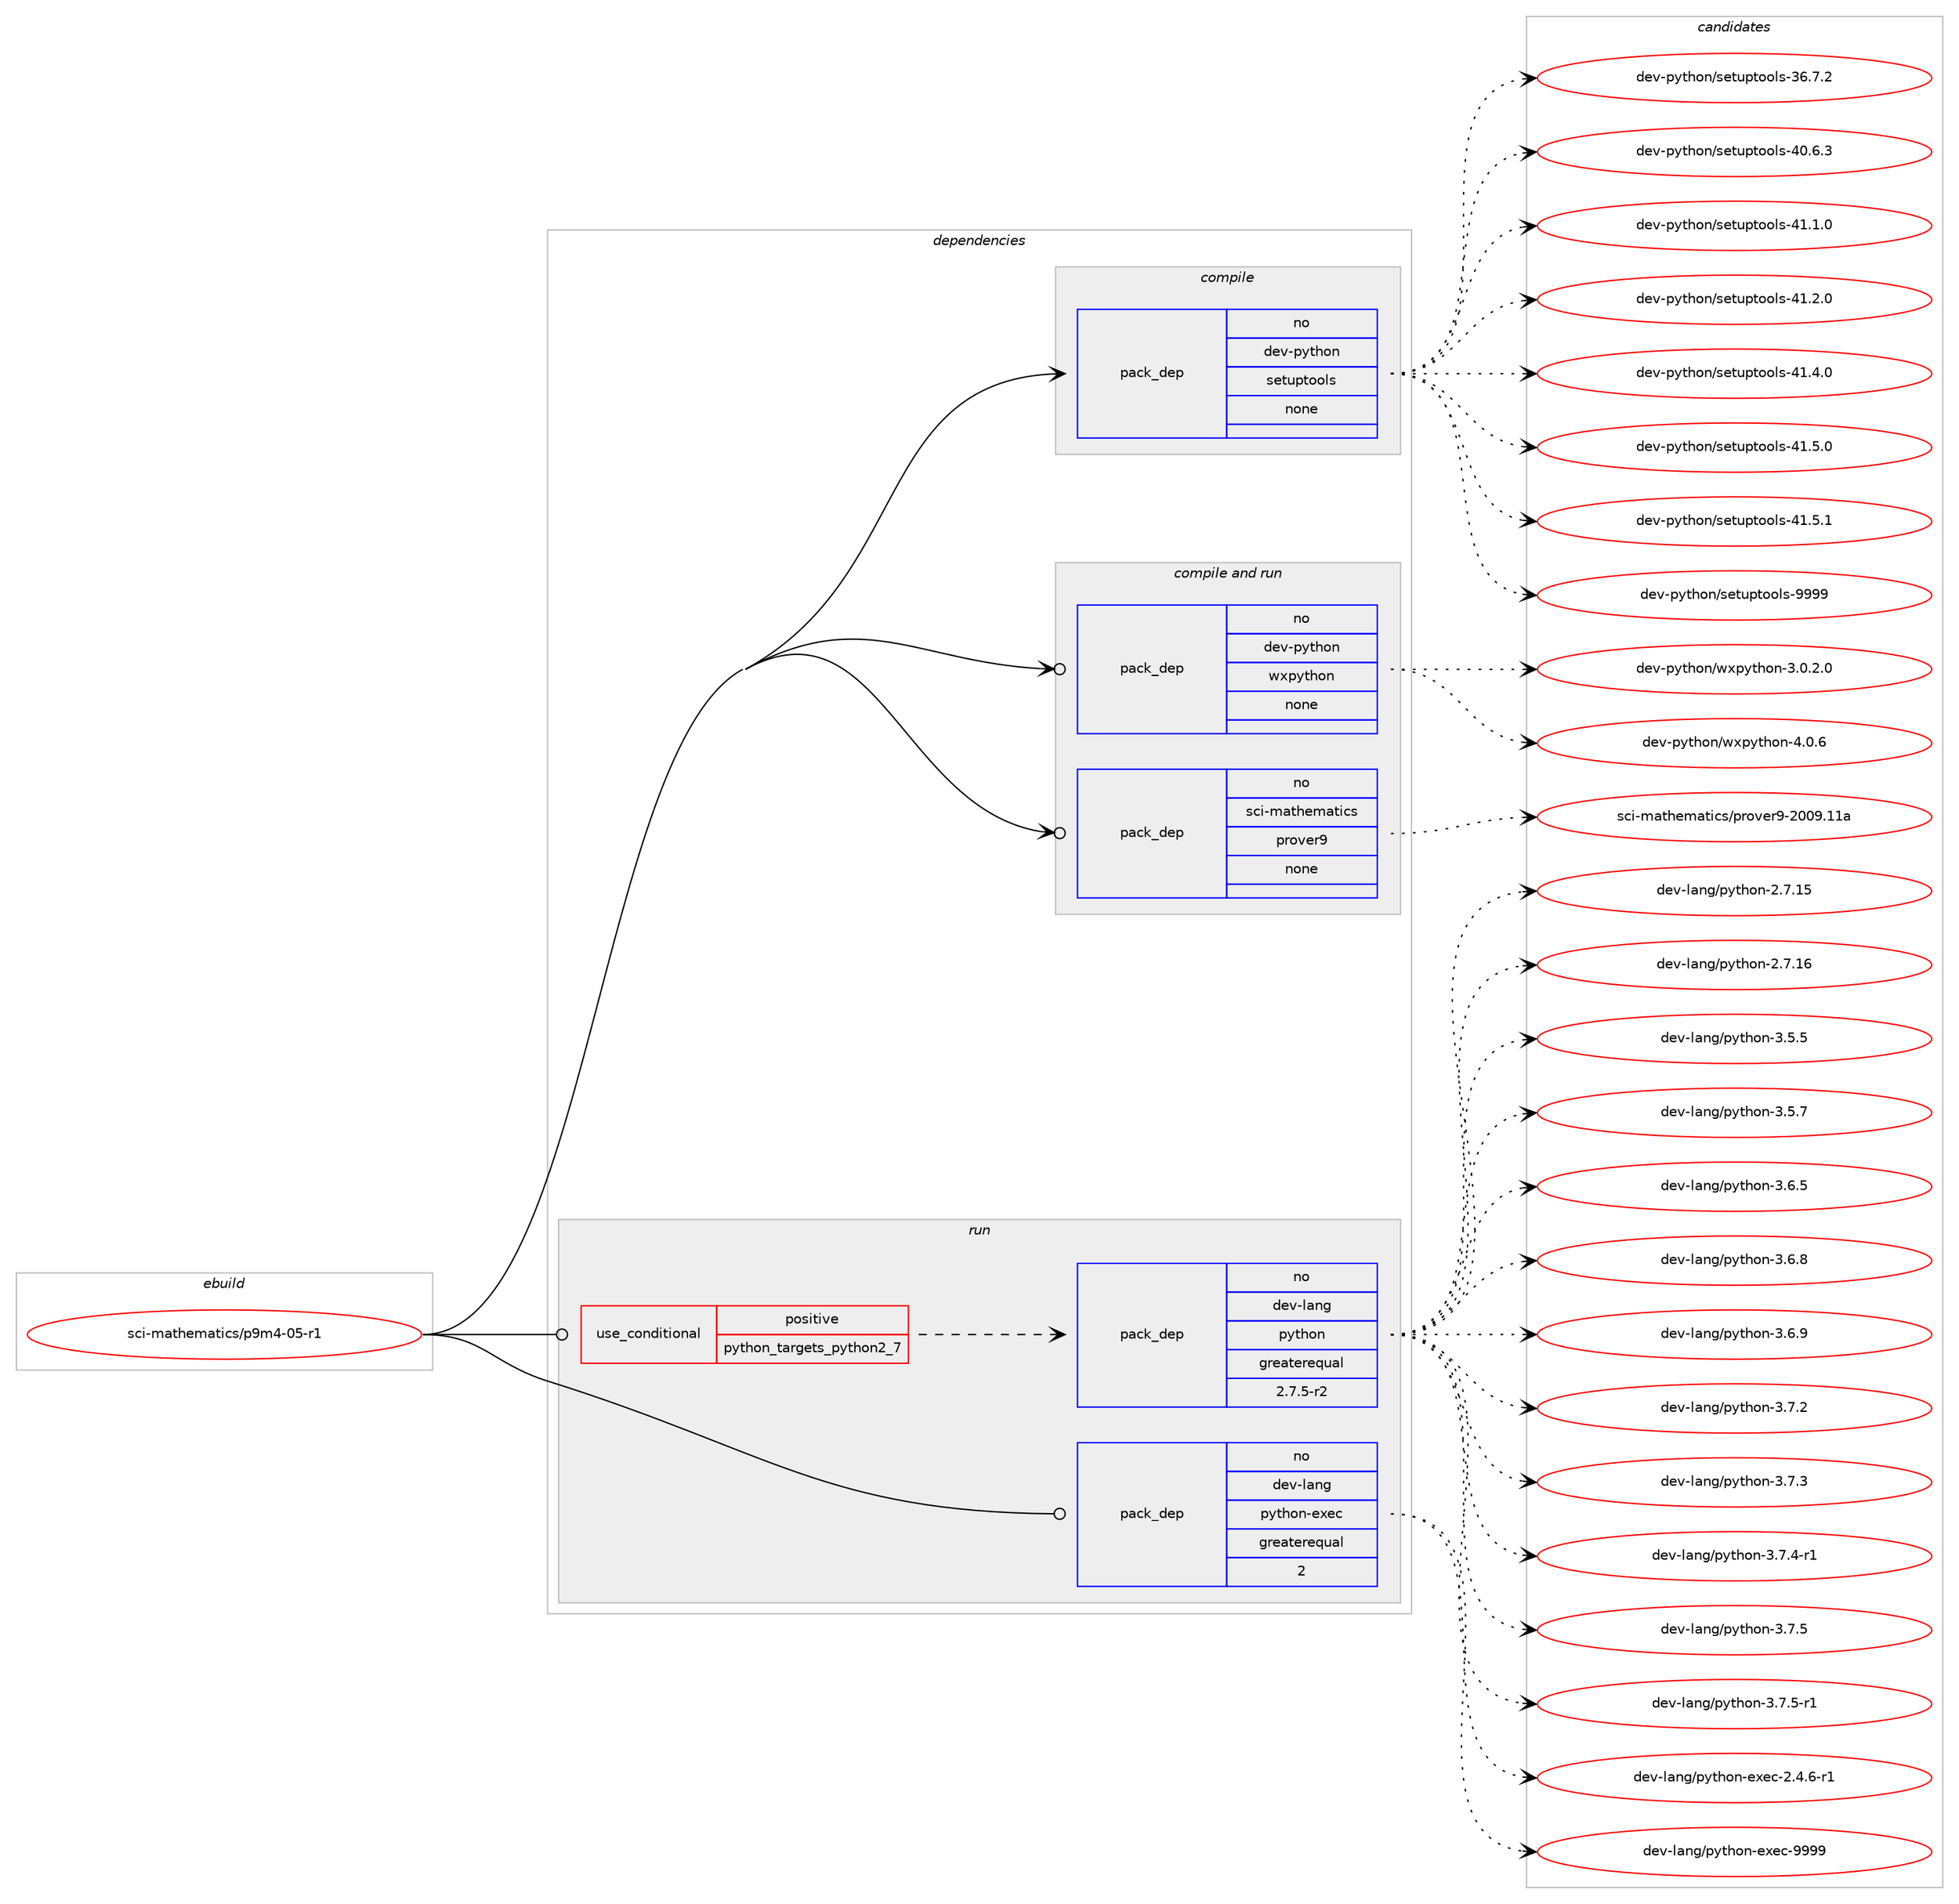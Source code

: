digraph prolog {

# *************
# Graph options
# *************

newrank=true;
concentrate=true;
compound=true;
graph [rankdir=LR,fontname=Helvetica,fontsize=10,ranksep=1.5];#, ranksep=2.5, nodesep=0.2];
edge  [arrowhead=vee];
node  [fontname=Helvetica,fontsize=10];

# **********
# The ebuild
# **********

subgraph cluster_leftcol {
color=gray;
rank=same;
label=<<i>ebuild</i>>;
id [label="sci-mathematics/p9m4-05-r1", color=red, width=4, href="../sci-mathematics/p9m4-05-r1.svg"];
}

# ****************
# The dependencies
# ****************

subgraph cluster_midcol {
color=gray;
label=<<i>dependencies</i>>;
subgraph cluster_compile {
fillcolor="#eeeeee";
style=filled;
label=<<i>compile</i>>;
subgraph pack637494 {
dependency862046 [label=<<TABLE BORDER="0" CELLBORDER="1" CELLSPACING="0" CELLPADDING="4" WIDTH="220"><TR><TD ROWSPAN="6" CELLPADDING="30">pack_dep</TD></TR><TR><TD WIDTH="110">no</TD></TR><TR><TD>dev-python</TD></TR><TR><TD>setuptools</TD></TR><TR><TD>none</TD></TR><TR><TD></TD></TR></TABLE>>, shape=none, color=blue];
}
id:e -> dependency862046:w [weight=20,style="solid",arrowhead="vee"];
}
subgraph cluster_compileandrun {
fillcolor="#eeeeee";
style=filled;
label=<<i>compile and run</i>>;
subgraph pack637495 {
dependency862047 [label=<<TABLE BORDER="0" CELLBORDER="1" CELLSPACING="0" CELLPADDING="4" WIDTH="220"><TR><TD ROWSPAN="6" CELLPADDING="30">pack_dep</TD></TR><TR><TD WIDTH="110">no</TD></TR><TR><TD>dev-python</TD></TR><TR><TD>wxpython</TD></TR><TR><TD>none</TD></TR><TR><TD></TD></TR></TABLE>>, shape=none, color=blue];
}
id:e -> dependency862047:w [weight=20,style="solid",arrowhead="odotvee"];
subgraph pack637496 {
dependency862048 [label=<<TABLE BORDER="0" CELLBORDER="1" CELLSPACING="0" CELLPADDING="4" WIDTH="220"><TR><TD ROWSPAN="6" CELLPADDING="30">pack_dep</TD></TR><TR><TD WIDTH="110">no</TD></TR><TR><TD>sci-mathematics</TD></TR><TR><TD>prover9</TD></TR><TR><TD>none</TD></TR><TR><TD></TD></TR></TABLE>>, shape=none, color=blue];
}
id:e -> dependency862048:w [weight=20,style="solid",arrowhead="odotvee"];
}
subgraph cluster_run {
fillcolor="#eeeeee";
style=filled;
label=<<i>run</i>>;
subgraph cond209314 {
dependency862049 [label=<<TABLE BORDER="0" CELLBORDER="1" CELLSPACING="0" CELLPADDING="4"><TR><TD ROWSPAN="3" CELLPADDING="10">use_conditional</TD></TR><TR><TD>positive</TD></TR><TR><TD>python_targets_python2_7</TD></TR></TABLE>>, shape=none, color=red];
subgraph pack637497 {
dependency862050 [label=<<TABLE BORDER="0" CELLBORDER="1" CELLSPACING="0" CELLPADDING="4" WIDTH="220"><TR><TD ROWSPAN="6" CELLPADDING="30">pack_dep</TD></TR><TR><TD WIDTH="110">no</TD></TR><TR><TD>dev-lang</TD></TR><TR><TD>python</TD></TR><TR><TD>greaterequal</TD></TR><TR><TD>2.7.5-r2</TD></TR></TABLE>>, shape=none, color=blue];
}
dependency862049:e -> dependency862050:w [weight=20,style="dashed",arrowhead="vee"];
}
id:e -> dependency862049:w [weight=20,style="solid",arrowhead="odot"];
subgraph pack637498 {
dependency862051 [label=<<TABLE BORDER="0" CELLBORDER="1" CELLSPACING="0" CELLPADDING="4" WIDTH="220"><TR><TD ROWSPAN="6" CELLPADDING="30">pack_dep</TD></TR><TR><TD WIDTH="110">no</TD></TR><TR><TD>dev-lang</TD></TR><TR><TD>python-exec</TD></TR><TR><TD>greaterequal</TD></TR><TR><TD>2</TD></TR></TABLE>>, shape=none, color=blue];
}
id:e -> dependency862051:w [weight=20,style="solid",arrowhead="odot"];
}
}

# **************
# The candidates
# **************

subgraph cluster_choices {
rank=same;
color=gray;
label=<<i>candidates</i>>;

subgraph choice637494 {
color=black;
nodesep=1;
choice100101118451121211161041111104711510111611711211611111110811545515446554650 [label="dev-python/setuptools-36.7.2", color=red, width=4,href="../dev-python/setuptools-36.7.2.svg"];
choice100101118451121211161041111104711510111611711211611111110811545524846544651 [label="dev-python/setuptools-40.6.3", color=red, width=4,href="../dev-python/setuptools-40.6.3.svg"];
choice100101118451121211161041111104711510111611711211611111110811545524946494648 [label="dev-python/setuptools-41.1.0", color=red, width=4,href="../dev-python/setuptools-41.1.0.svg"];
choice100101118451121211161041111104711510111611711211611111110811545524946504648 [label="dev-python/setuptools-41.2.0", color=red, width=4,href="../dev-python/setuptools-41.2.0.svg"];
choice100101118451121211161041111104711510111611711211611111110811545524946524648 [label="dev-python/setuptools-41.4.0", color=red, width=4,href="../dev-python/setuptools-41.4.0.svg"];
choice100101118451121211161041111104711510111611711211611111110811545524946534648 [label="dev-python/setuptools-41.5.0", color=red, width=4,href="../dev-python/setuptools-41.5.0.svg"];
choice100101118451121211161041111104711510111611711211611111110811545524946534649 [label="dev-python/setuptools-41.5.1", color=red, width=4,href="../dev-python/setuptools-41.5.1.svg"];
choice10010111845112121116104111110471151011161171121161111111081154557575757 [label="dev-python/setuptools-9999", color=red, width=4,href="../dev-python/setuptools-9999.svg"];
dependency862046:e -> choice100101118451121211161041111104711510111611711211611111110811545515446554650:w [style=dotted,weight="100"];
dependency862046:e -> choice100101118451121211161041111104711510111611711211611111110811545524846544651:w [style=dotted,weight="100"];
dependency862046:e -> choice100101118451121211161041111104711510111611711211611111110811545524946494648:w [style=dotted,weight="100"];
dependency862046:e -> choice100101118451121211161041111104711510111611711211611111110811545524946504648:w [style=dotted,weight="100"];
dependency862046:e -> choice100101118451121211161041111104711510111611711211611111110811545524946524648:w [style=dotted,weight="100"];
dependency862046:e -> choice100101118451121211161041111104711510111611711211611111110811545524946534648:w [style=dotted,weight="100"];
dependency862046:e -> choice100101118451121211161041111104711510111611711211611111110811545524946534649:w [style=dotted,weight="100"];
dependency862046:e -> choice10010111845112121116104111110471151011161171121161111111081154557575757:w [style=dotted,weight="100"];
}
subgraph choice637495 {
color=black;
nodesep=1;
choice10010111845112121116104111110471191201121211161041111104551464846504648 [label="dev-python/wxpython-3.0.2.0", color=red, width=4,href="../dev-python/wxpython-3.0.2.0.svg"];
choice1001011184511212111610411111047119120112121116104111110455246484654 [label="dev-python/wxpython-4.0.6", color=red, width=4,href="../dev-python/wxpython-4.0.6.svg"];
dependency862047:e -> choice10010111845112121116104111110471191201121211161041111104551464846504648:w [style=dotted,weight="100"];
dependency862047:e -> choice1001011184511212111610411111047119120112121116104111110455246484654:w [style=dotted,weight="100"];
}
subgraph choice637496 {
color=black;
nodesep=1;
choice11599105451099711610410110997116105991154711211411111810111457455048485746494997 [label="sci-mathematics/prover9-2009.11a", color=red, width=4,href="../sci-mathematics/prover9-2009.11a.svg"];
dependency862048:e -> choice11599105451099711610410110997116105991154711211411111810111457455048485746494997:w [style=dotted,weight="100"];
}
subgraph choice637497 {
color=black;
nodesep=1;
choice10010111845108971101034711212111610411111045504655464953 [label="dev-lang/python-2.7.15", color=red, width=4,href="../dev-lang/python-2.7.15.svg"];
choice10010111845108971101034711212111610411111045504655464954 [label="dev-lang/python-2.7.16", color=red, width=4,href="../dev-lang/python-2.7.16.svg"];
choice100101118451089711010347112121116104111110455146534653 [label="dev-lang/python-3.5.5", color=red, width=4,href="../dev-lang/python-3.5.5.svg"];
choice100101118451089711010347112121116104111110455146534655 [label="dev-lang/python-3.5.7", color=red, width=4,href="../dev-lang/python-3.5.7.svg"];
choice100101118451089711010347112121116104111110455146544653 [label="dev-lang/python-3.6.5", color=red, width=4,href="../dev-lang/python-3.6.5.svg"];
choice100101118451089711010347112121116104111110455146544656 [label="dev-lang/python-3.6.8", color=red, width=4,href="../dev-lang/python-3.6.8.svg"];
choice100101118451089711010347112121116104111110455146544657 [label="dev-lang/python-3.6.9", color=red, width=4,href="../dev-lang/python-3.6.9.svg"];
choice100101118451089711010347112121116104111110455146554650 [label="dev-lang/python-3.7.2", color=red, width=4,href="../dev-lang/python-3.7.2.svg"];
choice100101118451089711010347112121116104111110455146554651 [label="dev-lang/python-3.7.3", color=red, width=4,href="../dev-lang/python-3.7.3.svg"];
choice1001011184510897110103471121211161041111104551465546524511449 [label="dev-lang/python-3.7.4-r1", color=red, width=4,href="../dev-lang/python-3.7.4-r1.svg"];
choice100101118451089711010347112121116104111110455146554653 [label="dev-lang/python-3.7.5", color=red, width=4,href="../dev-lang/python-3.7.5.svg"];
choice1001011184510897110103471121211161041111104551465546534511449 [label="dev-lang/python-3.7.5-r1", color=red, width=4,href="../dev-lang/python-3.7.5-r1.svg"];
dependency862050:e -> choice10010111845108971101034711212111610411111045504655464953:w [style=dotted,weight="100"];
dependency862050:e -> choice10010111845108971101034711212111610411111045504655464954:w [style=dotted,weight="100"];
dependency862050:e -> choice100101118451089711010347112121116104111110455146534653:w [style=dotted,weight="100"];
dependency862050:e -> choice100101118451089711010347112121116104111110455146534655:w [style=dotted,weight="100"];
dependency862050:e -> choice100101118451089711010347112121116104111110455146544653:w [style=dotted,weight="100"];
dependency862050:e -> choice100101118451089711010347112121116104111110455146544656:w [style=dotted,weight="100"];
dependency862050:e -> choice100101118451089711010347112121116104111110455146544657:w [style=dotted,weight="100"];
dependency862050:e -> choice100101118451089711010347112121116104111110455146554650:w [style=dotted,weight="100"];
dependency862050:e -> choice100101118451089711010347112121116104111110455146554651:w [style=dotted,weight="100"];
dependency862050:e -> choice1001011184510897110103471121211161041111104551465546524511449:w [style=dotted,weight="100"];
dependency862050:e -> choice100101118451089711010347112121116104111110455146554653:w [style=dotted,weight="100"];
dependency862050:e -> choice1001011184510897110103471121211161041111104551465546534511449:w [style=dotted,weight="100"];
}
subgraph choice637498 {
color=black;
nodesep=1;
choice10010111845108971101034711212111610411111045101120101994550465246544511449 [label="dev-lang/python-exec-2.4.6-r1", color=red, width=4,href="../dev-lang/python-exec-2.4.6-r1.svg"];
choice10010111845108971101034711212111610411111045101120101994557575757 [label="dev-lang/python-exec-9999", color=red, width=4,href="../dev-lang/python-exec-9999.svg"];
dependency862051:e -> choice10010111845108971101034711212111610411111045101120101994550465246544511449:w [style=dotted,weight="100"];
dependency862051:e -> choice10010111845108971101034711212111610411111045101120101994557575757:w [style=dotted,weight="100"];
}
}

}
